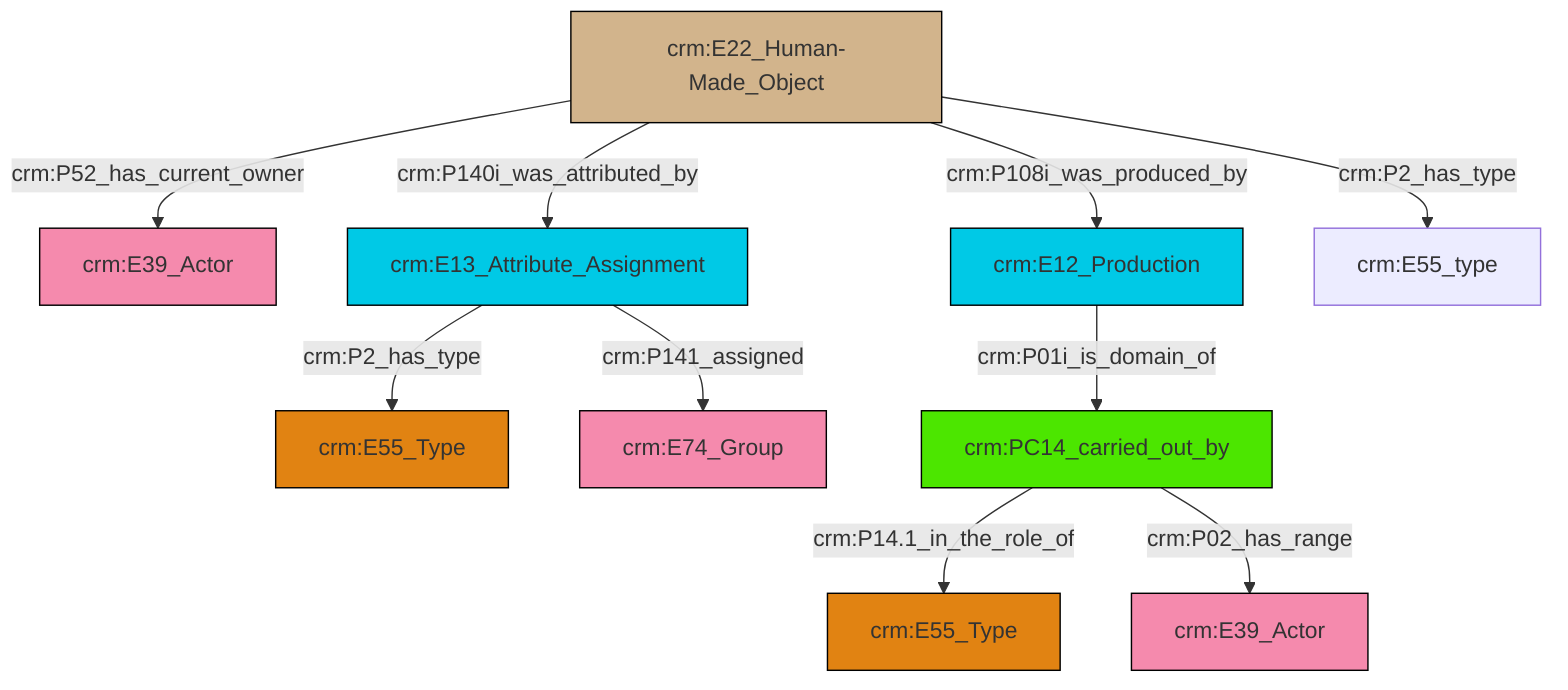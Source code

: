 graph TD
classDef Literal fill:#f2f2f2,stroke:#000000;
classDef CRM_Entity fill:#FFFFFF,stroke:#000000;
classDef Temporal_Entity fill:#00C9E6, stroke:#000000;
classDef Type fill:#E18312, stroke:#000000;
classDef Time-Span fill:#2C9C91, stroke:#000000;
classDef Appellation fill:#FFEB7F, stroke:#000000;
classDef Place fill:#008836, stroke:#000000;
classDef Persistent_Item fill:#B266B2, stroke:#000000;
classDef Conceptual_Object fill:#FFD700, stroke:#000000;
classDef Physical_Thing fill:#D2B48C, stroke:#000000;
classDef Actor fill:#f58aad, stroke:#000000;
classDef PC_Classes fill:#4ce600, stroke:#000000;
classDef Multi fill:#cccccc,stroke:#000000;

4["crm:E22_Human-Made_Object"]:::Physical_Thing -->|crm:P52_has_current_owner| 5["crm:E39_Actor"]:::Actor
8["crm:E13_Attribute_Assignment"]:::Temporal_Entity -->|crm:P141_assigned| 9["crm:E74_Group"]:::Actor
8["crm:E13_Attribute_Assignment"]:::Temporal_Entity -->|crm:P2_has_type| 0["crm:E55_Type"]:::Type
11["crm:PC14_carried_out_by"]:::PC_Classes -->|crm:P14.1_in_the_role_of| 2["crm:E55_Type"]:::Type
15["crm:E12_Production"]:::Temporal_Entity -->|crm:P01i_is_domain_of| 11["crm:PC14_carried_out_by"]:::PC_Classes
4["crm:E22_Human-Made_Object"]:::Physical_Thing -->|crm:P140i_was_attributed_by| 8["crm:E13_Attribute_Assignment"]:::Temporal_Entity
4["crm:E22_Human-Made_Object"]:::Physical_Thing -->|crm:P2_has_type| 19["crm:E55_type"]:::Default
4["crm:E22_Human-Made_Object"]:::Physical_Thing -->|crm:P108i_was_produced_by| 15["crm:E12_Production"]:::Temporal_Entity
11["crm:PC14_carried_out_by"]:::PC_Classes -->|crm:P02_has_range| 6["crm:E39_Actor"]:::Actor